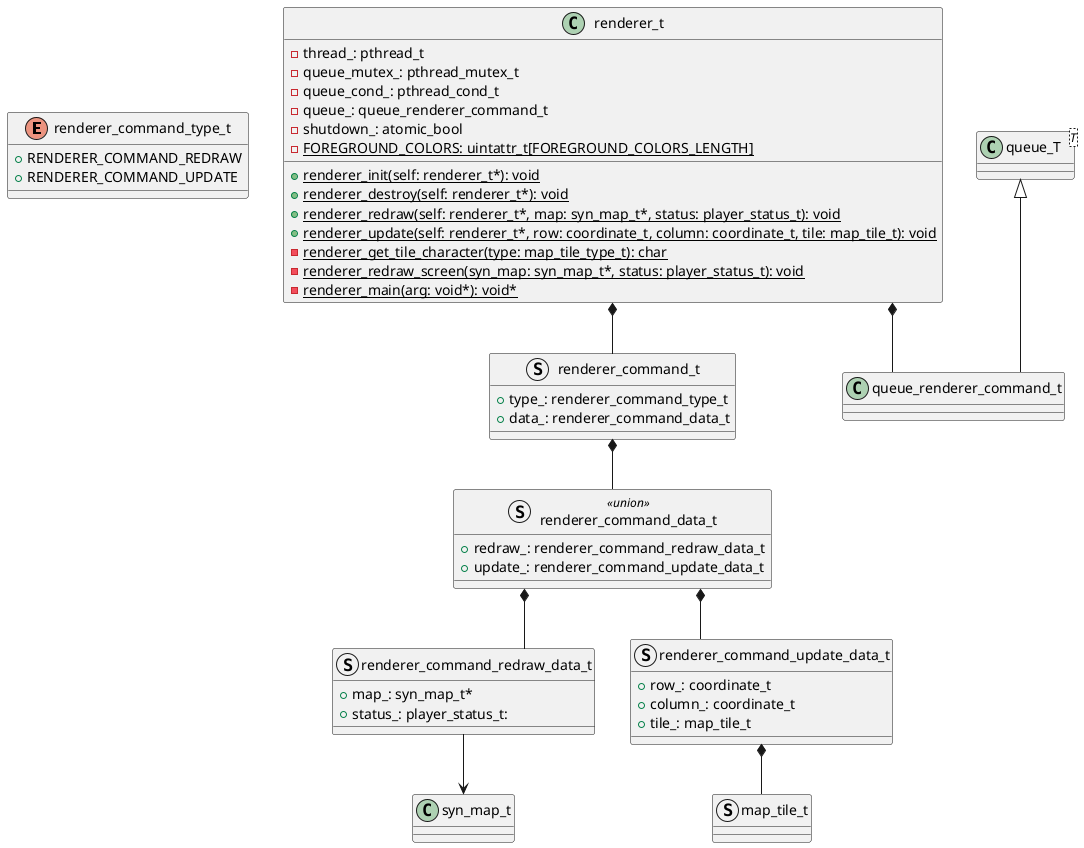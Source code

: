 @startuml

skinparam ranksep 50
skinparam linetype ortho

enum renderer_command_type_t {
+ RENDERER_COMMAND_REDRAW
+ RENDERER_COMMAND_UPDATE
}

class syn_map_t

struct renderer_command_redraw_data_t {
+ map_: syn_map_t*
+ status_: player_status_t:
}
renderer_command_redraw_data_t --> syn_map_t

struct map_tile_t

struct renderer_command_update_data_t {
+ row_: coordinate_t
+ column_: coordinate_t
+ tile_: map_tile_t
}
renderer_command_update_data_t *-- map_tile_t

struct renderer_command_data_t <<union>> {
+ redraw_: renderer_command_redraw_data_t
+ update_: renderer_command_update_data_t
}
renderer_command_data_t *-- renderer_command_redraw_data_t
renderer_command_data_t *-- renderer_command_update_data_t

struct renderer_command_t {
+ type_: renderer_command_type_t
+ data_: renderer_command_data_t
}
renderer_command_t *-- renderer_command_data_t

class queue_T<T>
class queue_renderer_command_t
queue_T <|-- queue_renderer_command_t

class renderer_t {
- thread_: pthread_t
- queue_mutex_: pthread_mutex_t
- queue_cond_: pthread_cond_t
- queue_: queue_renderer_command_t
- shutdown_: atomic_bool
{static} - FOREGROUND_COLORS: uintattr_t[FOREGROUND_COLORS_LENGTH]

{static} + renderer_init(self: renderer_t*): void
{static} + renderer_destroy(self: renderer_t*): void
{static} + renderer_redraw(self: renderer_t*, map: syn_map_t*, status: player_status_t): void
{static} + renderer_update(self: renderer_t*, row: coordinate_t, column: coordinate_t, tile: map_tile_t): void
{static} - renderer_get_tile_character(type: map_tile_type_t): char
{static} - renderer_redraw_screen(syn_map: syn_map_t*, status: player_status_t): void
{static} - renderer_main(arg: void*): void*
}
renderer_t *-- queue_renderer_command_t
renderer_t *-- renderer_command_t

@enduml
